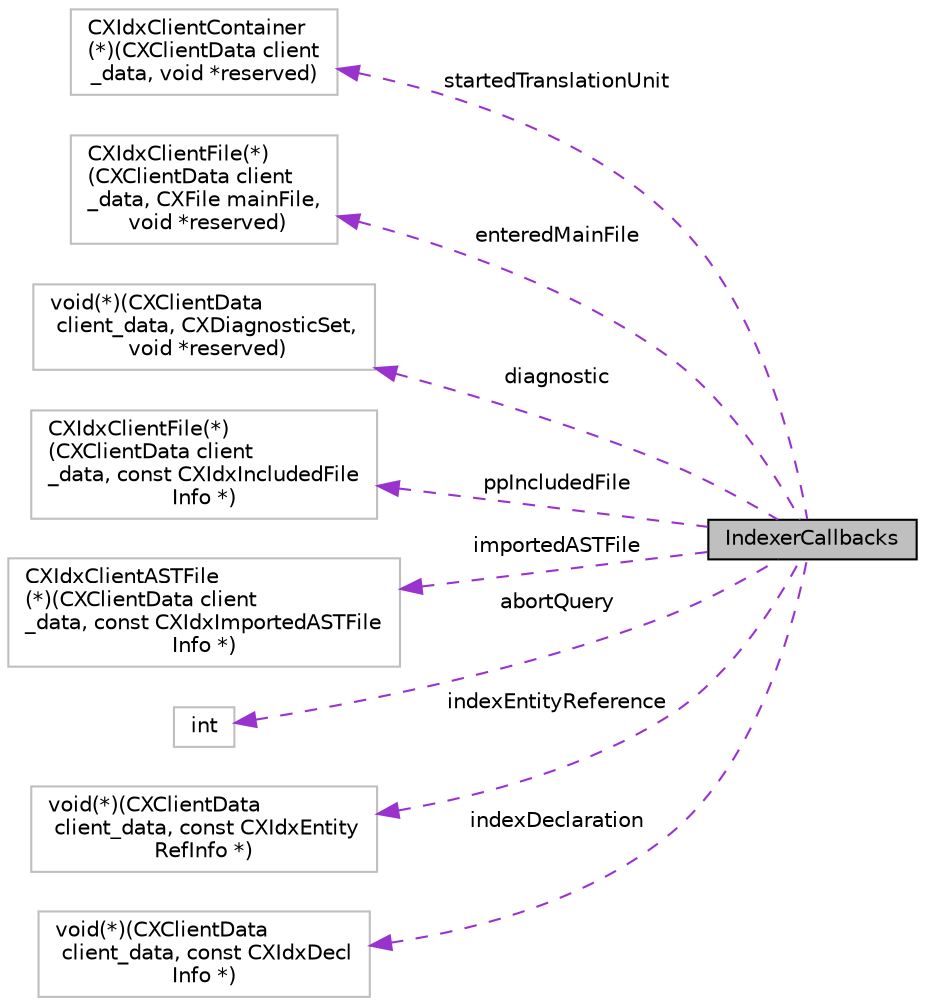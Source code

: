 digraph "IndexerCallbacks"
{
 // LATEX_PDF_SIZE
  bgcolor="transparent";
  edge [fontname="Helvetica",fontsize="10",labelfontname="Helvetica",labelfontsize="10"];
  node [fontname="Helvetica",fontsize="10",shape=record];
  rankdir="LR";
  Node1 [label="IndexerCallbacks",height=0.2,width=0.4,color="black", fillcolor="grey75", style="filled", fontcolor="black",tooltip="A group of callbacks used by clang_indexSourceFile and clang_indexTranslationUnit."];
  Node2 -> Node1 [dir="back",color="darkorchid3",fontsize="10",style="dashed",label=" startedTranslationUnit" ,fontname="Helvetica"];
  Node2 [label="CXIdxClientContainer\l(*)(CXClientData client\l_data, void *reserved)",height=0.2,width=0.4,color="grey75",tooltip=" "];
  Node3 -> Node1 [dir="back",color="darkorchid3",fontsize="10",style="dashed",label=" enteredMainFile" ,fontname="Helvetica"];
  Node3 [label="CXIdxClientFile(*)\l(CXClientData client\l_data, CXFile mainFile,\l void *reserved)",height=0.2,width=0.4,color="grey75",tooltip=" "];
  Node4 -> Node1 [dir="back",color="darkorchid3",fontsize="10",style="dashed",label=" diagnostic" ,fontname="Helvetica"];
  Node4 [label="void(*)(CXClientData\l client_data, CXDiagnosticSet,\l void *reserved)",height=0.2,width=0.4,color="grey75",tooltip=" "];
  Node5 -> Node1 [dir="back",color="darkorchid3",fontsize="10",style="dashed",label=" ppIncludedFile" ,fontname="Helvetica"];
  Node5 [label="CXIdxClientFile(*)\l(CXClientData client\l_data, const CXIdxIncludedFile\lInfo *)",height=0.2,width=0.4,color="grey75",tooltip=" "];
  Node6 -> Node1 [dir="back",color="darkorchid3",fontsize="10",style="dashed",label=" importedASTFile" ,fontname="Helvetica"];
  Node6 [label="CXIdxClientASTFile\l(*)(CXClientData client\l_data, const CXIdxImportedASTFile\lInfo *)",height=0.2,width=0.4,color="grey75",tooltip=" "];
  Node7 -> Node1 [dir="back",color="darkorchid3",fontsize="10",style="dashed",label=" abortQuery" ,fontname="Helvetica"];
  Node7 [label="int",height=0.2,width=0.4,color="grey75",tooltip=" "];
  Node8 -> Node1 [dir="back",color="darkorchid3",fontsize="10",style="dashed",label=" indexEntityReference" ,fontname="Helvetica"];
  Node8 [label="void(*)(CXClientData\l client_data, const CXIdxEntity\lRefInfo *)",height=0.2,width=0.4,color="grey75",tooltip=" "];
  Node9 -> Node1 [dir="back",color="darkorchid3",fontsize="10",style="dashed",label=" indexDeclaration" ,fontname="Helvetica"];
  Node9 [label="void(*)(CXClientData\l client_data, const CXIdxDecl\lInfo *)",height=0.2,width=0.4,color="grey75",tooltip=" "];
}
